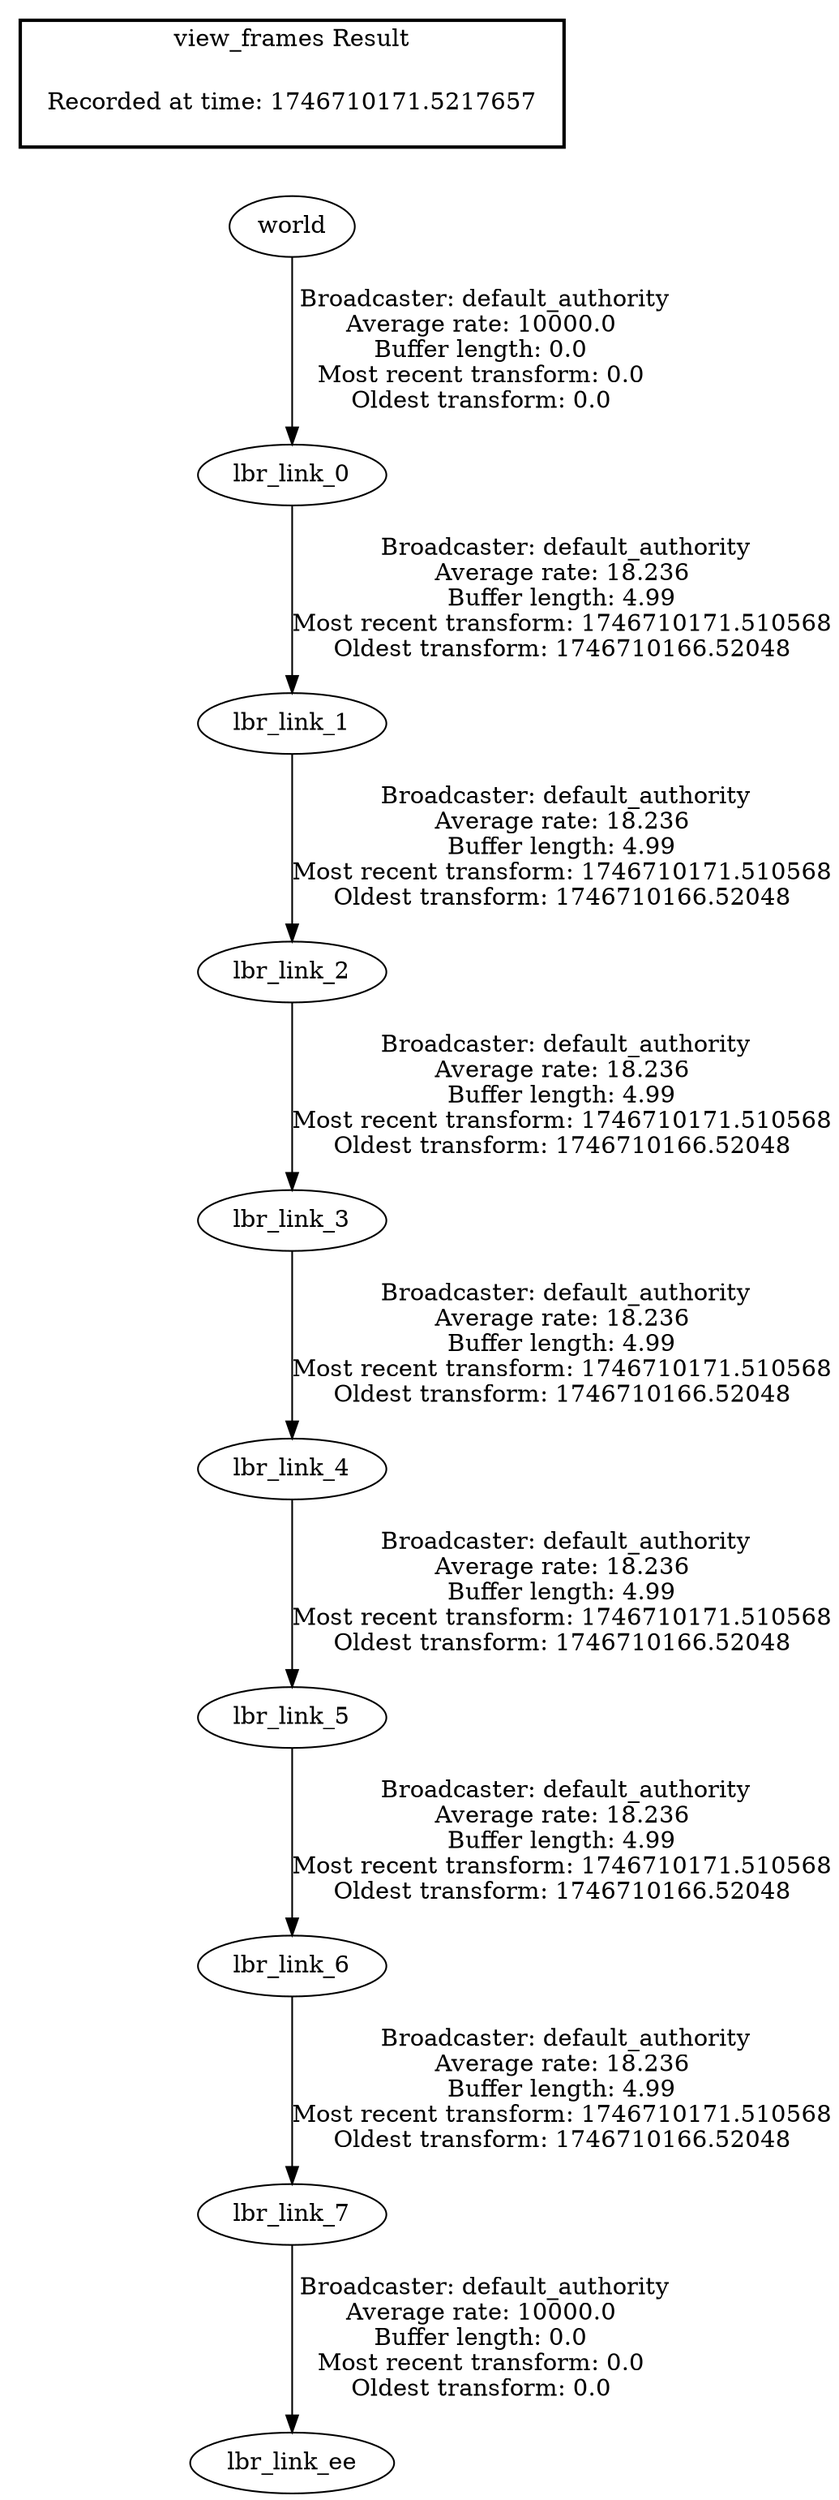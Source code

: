 digraph G {
"lbr_link_7" -> "lbr_link_ee"[label=" Broadcaster: default_authority\nAverage rate: 10000.0\nBuffer length: 0.0\nMost recent transform: 0.0\nOldest transform: 0.0\n"];
"lbr_link_6" -> "lbr_link_7"[label=" Broadcaster: default_authority\nAverage rate: 18.236\nBuffer length: 4.99\nMost recent transform: 1746710171.510568\nOldest transform: 1746710166.52048\n"];
"world" -> "lbr_link_0"[label=" Broadcaster: default_authority\nAverage rate: 10000.0\nBuffer length: 0.0\nMost recent transform: 0.0\nOldest transform: 0.0\n"];
"lbr_link_0" -> "lbr_link_1"[label=" Broadcaster: default_authority\nAverage rate: 18.236\nBuffer length: 4.99\nMost recent transform: 1746710171.510568\nOldest transform: 1746710166.52048\n"];
"lbr_link_1" -> "lbr_link_2"[label=" Broadcaster: default_authority\nAverage rate: 18.236\nBuffer length: 4.99\nMost recent transform: 1746710171.510568\nOldest transform: 1746710166.52048\n"];
"lbr_link_2" -> "lbr_link_3"[label=" Broadcaster: default_authority\nAverage rate: 18.236\nBuffer length: 4.99\nMost recent transform: 1746710171.510568\nOldest transform: 1746710166.52048\n"];
"lbr_link_3" -> "lbr_link_4"[label=" Broadcaster: default_authority\nAverage rate: 18.236\nBuffer length: 4.99\nMost recent transform: 1746710171.510568\nOldest transform: 1746710166.52048\n"];
"lbr_link_4" -> "lbr_link_5"[label=" Broadcaster: default_authority\nAverage rate: 18.236\nBuffer length: 4.99\nMost recent transform: 1746710171.510568\nOldest transform: 1746710166.52048\n"];
"lbr_link_5" -> "lbr_link_6"[label=" Broadcaster: default_authority\nAverage rate: 18.236\nBuffer length: 4.99\nMost recent transform: 1746710171.510568\nOldest transform: 1746710166.52048\n"];
edge [style=invis];
 subgraph cluster_legend { style=bold; color=black; label ="view_frames Result";
"Recorded at time: 1746710171.5217657"[ shape=plaintext ] ;
}->"world";
}